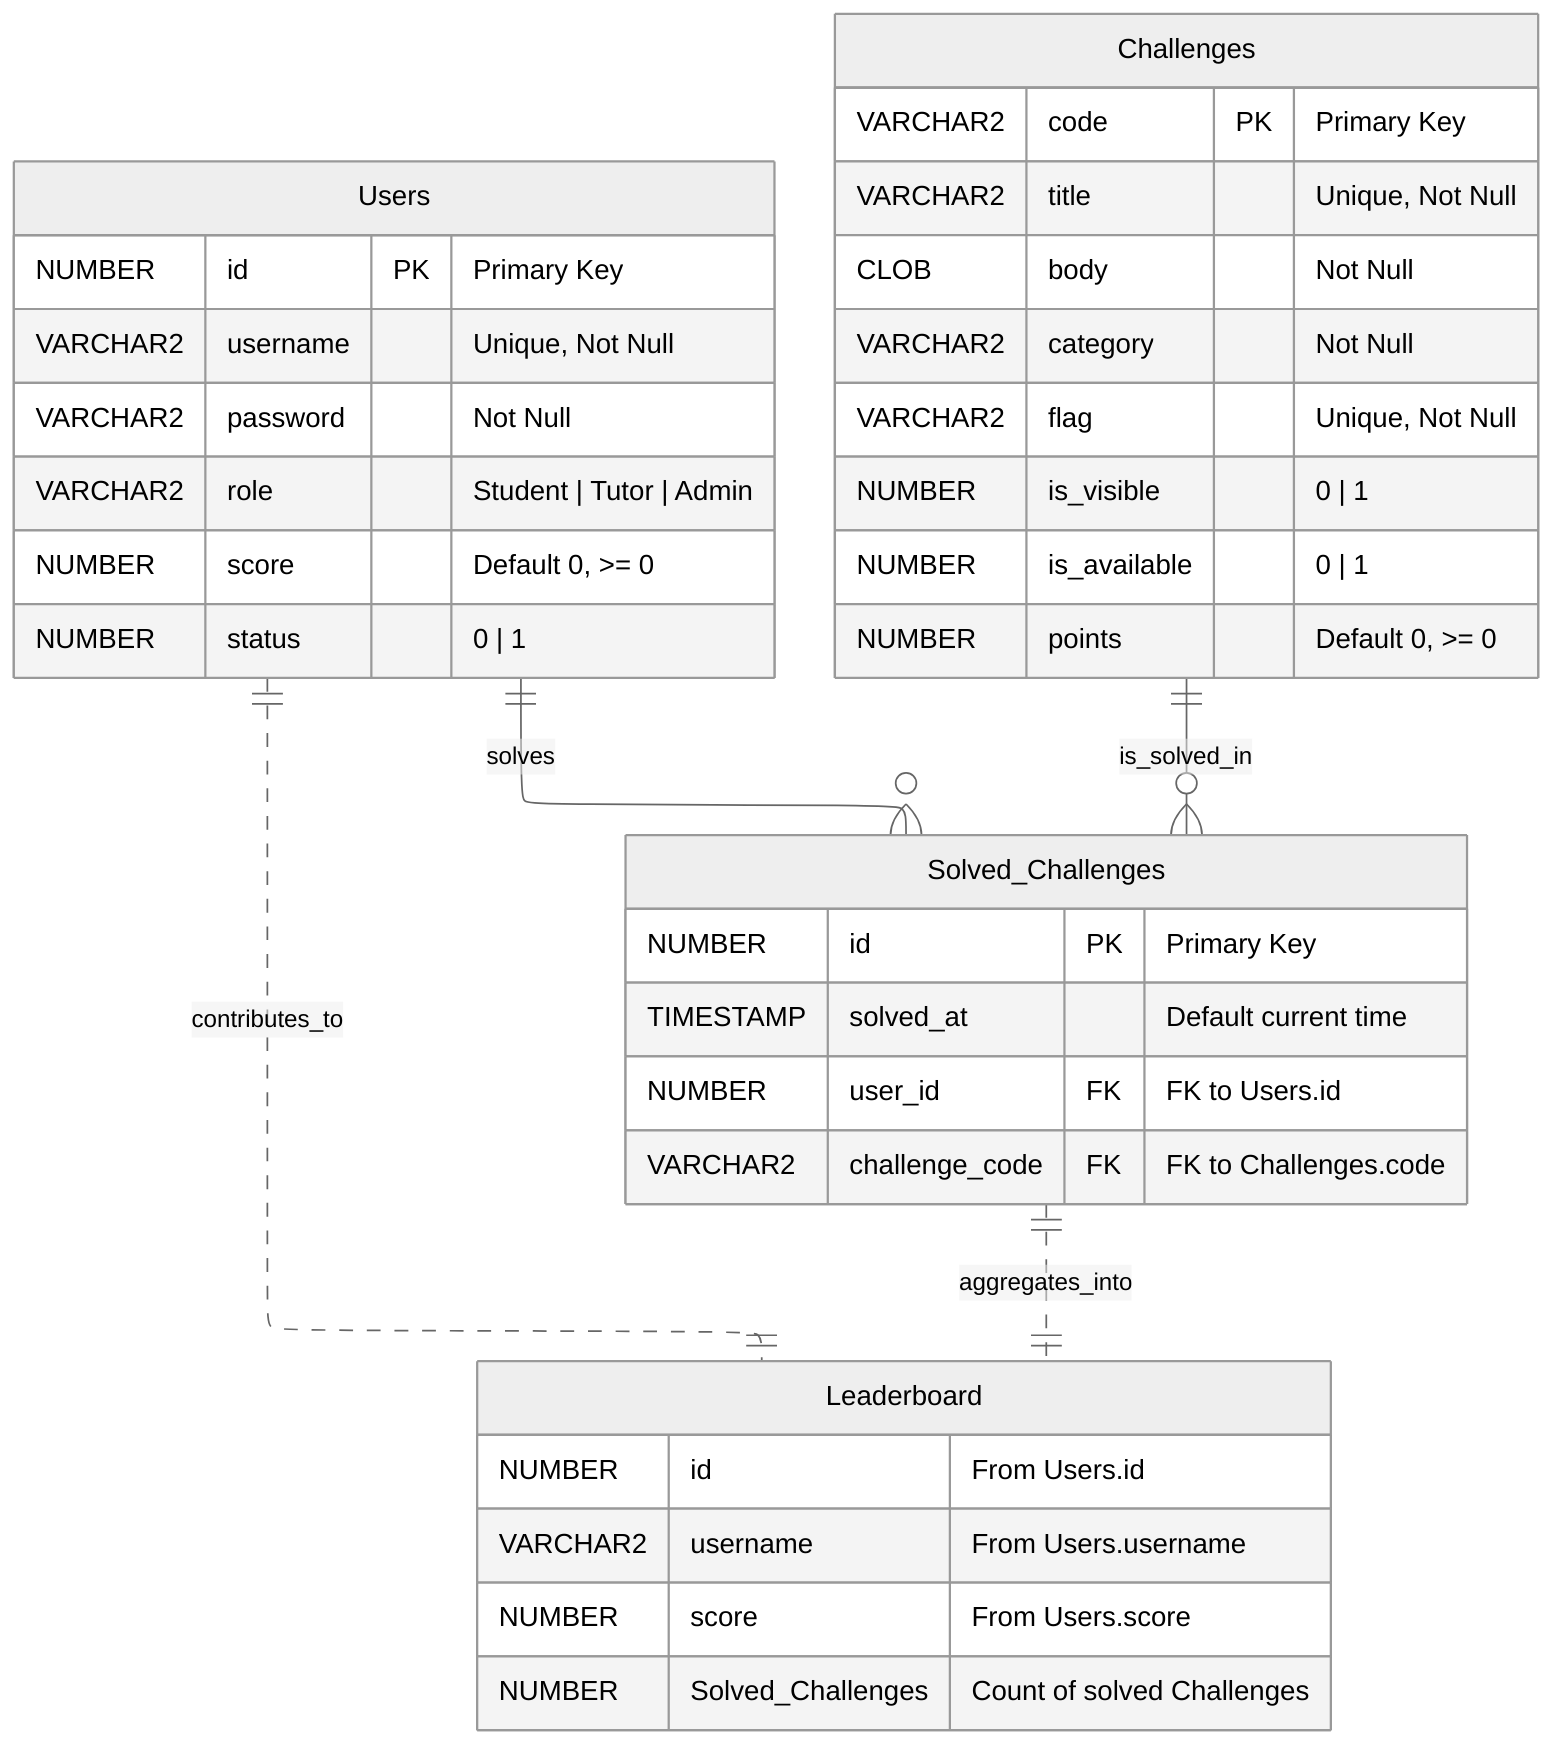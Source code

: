 ---
config:
    theme: neutral
    look: classic
    layout: elk
---
erDiagram
    Users {
        NUMBER id PK "Primary Key"
        VARCHAR2 username "Unique, Not Null"
        VARCHAR2 password "Not Null"
        VARCHAR2 role "Student | Tutor | Admin"
        NUMBER score "Default 0, >= 0"
        NUMBER status "0 | 1"
    }
    Challenges {
        VARCHAR2 code PK "Primary Key"
        VARCHAR2 title "Unique, Not Null"
        CLOB body "Not Null"
        VARCHAR2 category "Not Null"
        VARCHAR2 flag "Unique, Not Null"
        NUMBER is_visible "0 | 1"
        NUMBER is_available "0 | 1"
        NUMBER points "Default 0, >= 0"
    }
    Solved_Challenges {
        NUMBER id PK "Primary Key"
        TIMESTAMP solved_at "Default current time"
        NUMBER user_id FK "FK to Users.id"
        VARCHAR2 challenge_code FK "FK to Challenges.code"
    }
    Leaderboard {
        NUMBER id "From Users.id"
        VARCHAR2 username "From Users.username"
        NUMBER score "From Users.score"
        NUMBER Solved_Challenges "Count of solved Challenges"
    }
    Users ||--o{ Solved_Challenges : solves
    Challenges ||--o{ Solved_Challenges : is_solved_in
    Users ||..|| Leaderboard : contributes_to
    Solved_Challenges ||..|| Leaderboard : aggregates_into
